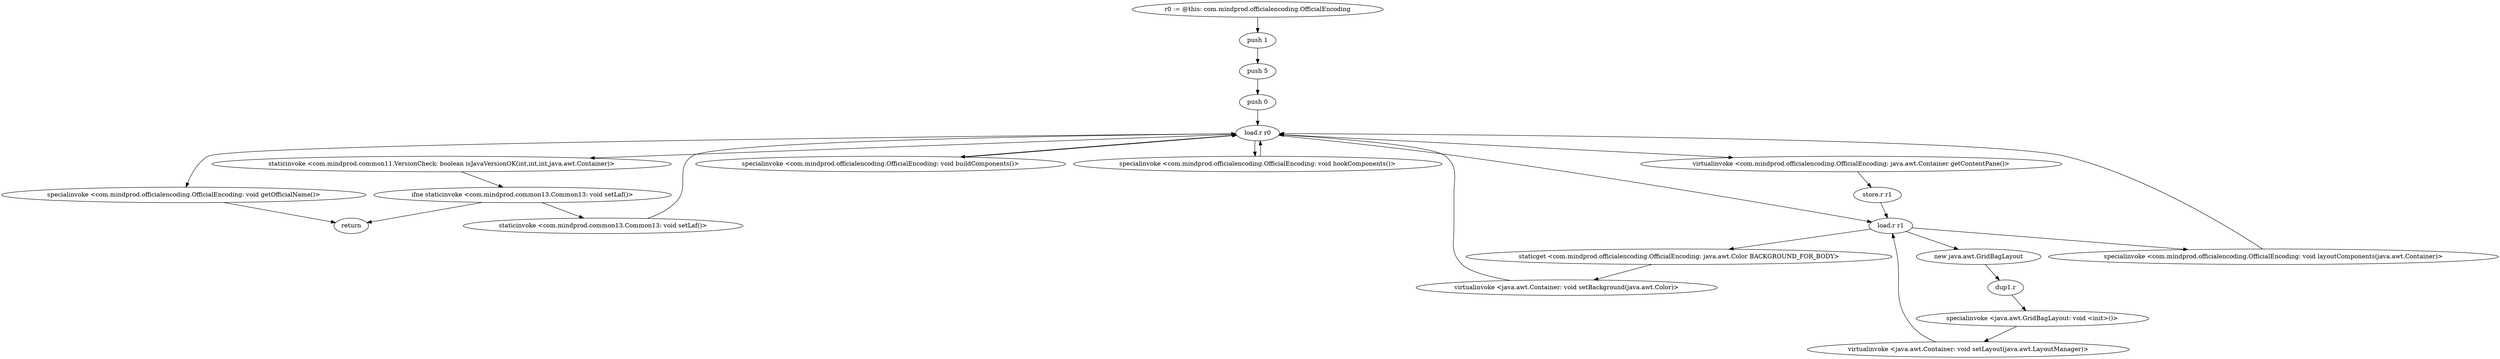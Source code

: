digraph "" {
    "r0 := @this: com.mindprod.officialencoding.OfficialEncoding"
    "push 1"
    "r0 := @this: com.mindprod.officialencoding.OfficialEncoding"->"push 1";
    "push 5"
    "push 1"->"push 5";
    "push 0"
    "push 5"->"push 0";
    "load.r r0"
    "push 0"->"load.r r0";
    "staticinvoke <com.mindprod.common11.VersionCheck: boolean isJavaVersionOK(int,int,int,java.awt.Container)>"
    "load.r r0"->"staticinvoke <com.mindprod.common11.VersionCheck: boolean isJavaVersionOK(int,int,int,java.awt.Container)>";
    "ifne staticinvoke <com.mindprod.common13.Common13: void setLaf()>"
    "staticinvoke <com.mindprod.common11.VersionCheck: boolean isJavaVersionOK(int,int,int,java.awt.Container)>"->"ifne staticinvoke <com.mindprod.common13.Common13: void setLaf()>";
    "return"
    "ifne staticinvoke <com.mindprod.common13.Common13: void setLaf()>"->"return";
    "staticinvoke <com.mindprod.common13.Common13: void setLaf()>"
    "ifne staticinvoke <com.mindprod.common13.Common13: void setLaf()>"->"staticinvoke <com.mindprod.common13.Common13: void setLaf()>";
    "staticinvoke <com.mindprod.common13.Common13: void setLaf()>"->"load.r r0";
    "virtualinvoke <com.mindprod.officialencoding.OfficialEncoding: java.awt.Container getContentPane()>"
    "load.r r0"->"virtualinvoke <com.mindprod.officialencoding.OfficialEncoding: java.awt.Container getContentPane()>";
    "store.r r1"
    "virtualinvoke <com.mindprod.officialencoding.OfficialEncoding: java.awt.Container getContentPane()>"->"store.r r1";
    "load.r r1"
    "store.r r1"->"load.r r1";
    "new java.awt.GridBagLayout"
    "load.r r1"->"new java.awt.GridBagLayout";
    "dup1.r"
    "new java.awt.GridBagLayout"->"dup1.r";
    "specialinvoke <java.awt.GridBagLayout: void <init>()>"
    "dup1.r"->"specialinvoke <java.awt.GridBagLayout: void <init>()>";
    "virtualinvoke <java.awt.Container: void setLayout(java.awt.LayoutManager)>"
    "specialinvoke <java.awt.GridBagLayout: void <init>()>"->"virtualinvoke <java.awt.Container: void setLayout(java.awt.LayoutManager)>";
    "virtualinvoke <java.awt.Container: void setLayout(java.awt.LayoutManager)>"->"load.r r1";
    "staticget <com.mindprod.officialencoding.OfficialEncoding: java.awt.Color BACKGROUND_FOR_BODY>"
    "load.r r1"->"staticget <com.mindprod.officialencoding.OfficialEncoding: java.awt.Color BACKGROUND_FOR_BODY>";
    "virtualinvoke <java.awt.Container: void setBackground(java.awt.Color)>"
    "staticget <com.mindprod.officialencoding.OfficialEncoding: java.awt.Color BACKGROUND_FOR_BODY>"->"virtualinvoke <java.awt.Container: void setBackground(java.awt.Color)>";
    "virtualinvoke <java.awt.Container: void setBackground(java.awt.Color)>"->"load.r r0";
    "specialinvoke <com.mindprod.officialencoding.OfficialEncoding: void buildComponents()>"
    "load.r r0"->"specialinvoke <com.mindprod.officialencoding.OfficialEncoding: void buildComponents()>";
    "specialinvoke <com.mindprod.officialencoding.OfficialEncoding: void buildComponents()>"->"load.r r0";
    "load.r r0"->"load.r r1";
    "specialinvoke <com.mindprod.officialencoding.OfficialEncoding: void layoutComponents(java.awt.Container)>"
    "load.r r1"->"specialinvoke <com.mindprod.officialencoding.OfficialEncoding: void layoutComponents(java.awt.Container)>";
    "specialinvoke <com.mindprod.officialencoding.OfficialEncoding: void layoutComponents(java.awt.Container)>"->"load.r r0";
    "specialinvoke <com.mindprod.officialencoding.OfficialEncoding: void hookComponents()>"
    "load.r r0"->"specialinvoke <com.mindprod.officialencoding.OfficialEncoding: void hookComponents()>";
    "specialinvoke <com.mindprod.officialencoding.OfficialEncoding: void hookComponents()>"->"load.r r0";
    "specialinvoke <com.mindprod.officialencoding.OfficialEncoding: void getOfficialName()>"
    "load.r r0"->"specialinvoke <com.mindprod.officialencoding.OfficialEncoding: void getOfficialName()>";
    "specialinvoke <com.mindprod.officialencoding.OfficialEncoding: void getOfficialName()>"->"return";
}

